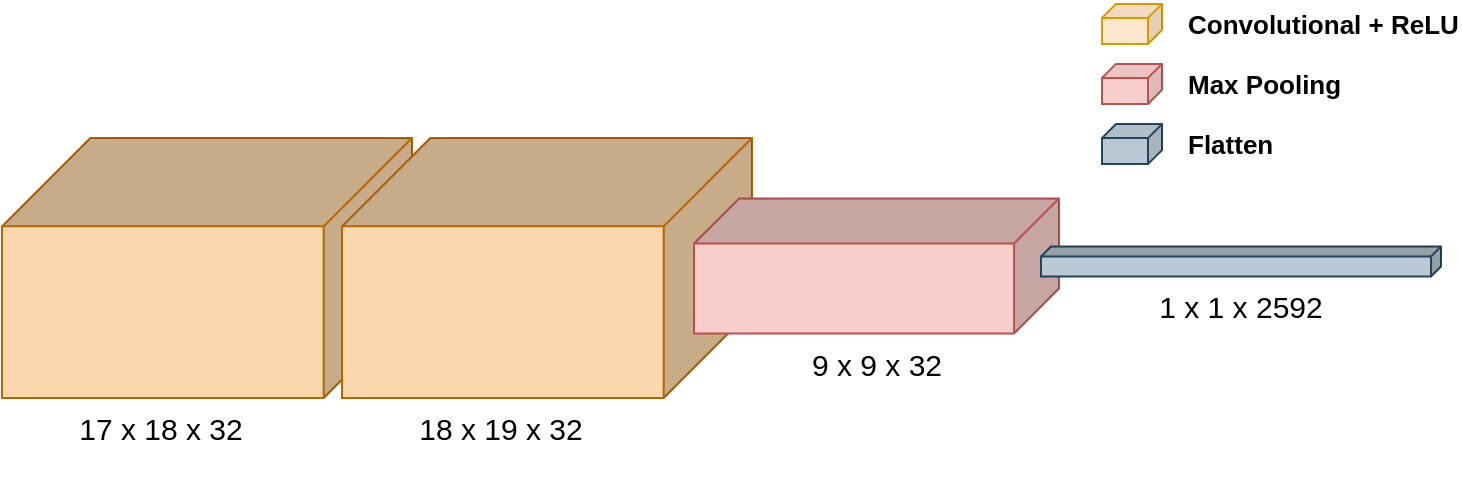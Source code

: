 <mxfile version="21.2.8" type="device" pages="3">
  <diagram id="QJjx0-fPxzvcmYibJWj1" name="pose">
    <mxGraphModel dx="1416" dy="899" grid="1" gridSize="10" guides="1" tooltips="1" connect="1" arrows="1" fold="1" page="1" pageScale="1" pageWidth="827" pageHeight="583" math="0" shadow="0">
      <root>
        <mxCell id="0" />
        <mxCell id="1" parent="0" />
        <mxCell id="82nHU04upY9m6G3ZKpld-7" value="" style="shape=cube;whiteSpace=wrap;html=1;boundedLbl=1;backgroundOutline=1;darkOpacity=0.2;darkOpacity2=0.2;fontSize=16;size=44.15;flipH=1;fillColor=#fad7ac;shadow=0;strokeColor=#b46504;" parent="1" vertex="1">
          <mxGeometry x="49" y="246" width="205" height="130" as="geometry" />
        </mxCell>
        <mxCell id="4f-DMQIj-ya-iA7LCkDa-23" value="" style="shape=cube;whiteSpace=wrap;html=1;boundedLbl=1;backgroundOutline=1;darkOpacity=0.05;darkOpacity2=0.1;size=7;direction=east;flipH=1;fillColor=#ffe6cc;strokeColor=#d79b00;" parent="1" vertex="1">
          <mxGeometry x="599" y="178.94" width="30" height="20" as="geometry" />
        </mxCell>
        <mxCell id="4f-DMQIj-ya-iA7LCkDa-24" value="" style="shape=cube;whiteSpace=wrap;html=1;boundedLbl=1;backgroundOutline=1;darkOpacity=0.05;darkOpacity2=0.1;size=7;direction=east;flipH=1;fillColor=#f8cecc;strokeColor=#b85450;" parent="1" vertex="1">
          <mxGeometry x="599" y="208.94" width="30" height="20" as="geometry" />
        </mxCell>
        <mxCell id="4f-DMQIj-ya-iA7LCkDa-50" value="&lt;font style=&quot;font-size: 13px;&quot;&gt;Convolutional + ReLU&lt;/font&gt;" style="text;html=1;strokeColor=none;fillColor=none;align=left;verticalAlign=middle;whiteSpace=wrap;rounded=0;fontStyle=1" parent="1" vertex="1">
          <mxGeometry x="640" y="177" width="138" height="23.88" as="geometry" />
        </mxCell>
        <mxCell id="4f-DMQIj-ya-iA7LCkDa-51" value="&lt;font style=&quot;font-size: 13px;&quot;&gt;Max Pooling&lt;/font&gt;" style="text;html=1;strokeColor=none;fillColor=none;align=left;verticalAlign=middle;whiteSpace=wrap;rounded=0;fontStyle=1" parent="1" vertex="1">
          <mxGeometry x="640" y="207" width="138" height="23.88" as="geometry" />
        </mxCell>
        <mxCell id="5F0MJGyGuppCD4U95YsP-1" value="" style="shape=cube;whiteSpace=wrap;html=1;boundedLbl=1;backgroundOutline=1;darkOpacity=0.2;darkOpacity2=0.2;fontSize=16;size=44.15;flipH=1;fillColor=#fad7ac;strokeColor=#b46504;fillOpacity=100;strokeOpacity=100;" parent="1" vertex="1">
          <mxGeometry x="219" y="246" width="205" height="130" as="geometry" />
        </mxCell>
        <mxCell id="5F0MJGyGuppCD4U95YsP-2" value="&lt;font style=&quot;font-size: 15px;&quot;&gt;17 x 18 x 32&lt;/font&gt;" style="text;html=1;strokeColor=none;fillColor=none;align=center;verticalAlign=middle;whiteSpace=wrap;rounded=0;" parent="1" vertex="1">
          <mxGeometry x="79" y="376" width="99" height="30" as="geometry" />
        </mxCell>
        <mxCell id="82nHU04upY9m6G3ZKpld-1" value="&lt;font style=&quot;font-size: 15px;&quot;&gt;18 x 19 x 32&lt;/font&gt;" style="text;html=1;strokeColor=none;fillColor=none;align=center;verticalAlign=middle;whiteSpace=wrap;rounded=0;" parent="1" vertex="1">
          <mxGeometry x="249" y="376" width="99" height="30" as="geometry" />
        </mxCell>
        <mxCell id="82nHU04upY9m6G3ZKpld-2" value="" style="shape=cube;whiteSpace=wrap;html=1;boundedLbl=1;backgroundOutline=1;darkOpacity=0.2;darkOpacity2=0.2;size=22.47;direction=east;flipH=1;fillColor=#f8cecc;strokeColor=#b85450;" parent="1" vertex="1">
          <mxGeometry x="395" y="276.25" width="182.5" height="67.5" as="geometry" />
        </mxCell>
        <mxCell id="82nHU04upY9m6G3ZKpld-4" value="" style="shape=cube;whiteSpace=wrap;html=1;boundedLbl=1;backgroundOutline=1;darkOpacity=0.2;darkOpacity2=0.2;size=5;direction=east;flipH=1;fillColor=#bac8d3;strokeColor=#23445d;" parent="1" vertex="1">
          <mxGeometry x="568.5" y="300.25" width="200" height="15" as="geometry" />
        </mxCell>
        <mxCell id="Ad0LmVxjXW1FklpAABQL-1" style="edgeStyle=none;curved=1;rounded=0;orthogonalLoop=1;jettySize=auto;html=1;exitX=0.5;exitY=1;exitDx=0;exitDy=0;fontFamily=Helvetica;fontSize=16;fontColor=default;startSize=8;endSize=8;" parent="1" source="5F0MJGyGuppCD4U95YsP-2" target="5F0MJGyGuppCD4U95YsP-2" edge="1">
          <mxGeometry relative="1" as="geometry" />
        </mxCell>
        <mxCell id="Ad0LmVxjXW1FklpAABQL-2" value="" style="shape=cube;whiteSpace=wrap;html=1;boundedLbl=1;backgroundOutline=1;darkOpacity=0.05;darkOpacity2=0.1;size=7;direction=east;flipH=1;fillColor=#bac8d3;strokeColor=#23445d;" parent="1" vertex="1">
          <mxGeometry x="599" y="239.06" width="30" height="20" as="geometry" />
        </mxCell>
        <mxCell id="Ad0LmVxjXW1FklpAABQL-3" value="&lt;font style=&quot;font-size: 13px;&quot;&gt;Flatten&lt;/font&gt;" style="text;html=1;strokeColor=none;fillColor=none;align=left;verticalAlign=middle;whiteSpace=wrap;rounded=0;fontStyle=1" parent="1" vertex="1">
          <mxGeometry x="640" y="237.12" width="138" height="23.88" as="geometry" />
        </mxCell>
        <mxCell id="Ad0LmVxjXW1FklpAABQL-4" value="&lt;font style=&quot;font-size: 15px;&quot;&gt;9 x 9 x 32&lt;/font&gt;" style="text;html=1;strokeColor=none;fillColor=none;align=center;verticalAlign=middle;whiteSpace=wrap;rounded=0;" parent="1" vertex="1">
          <mxGeometry x="436.75" y="343.75" width="99" height="30" as="geometry" />
        </mxCell>
        <mxCell id="Ad0LmVxjXW1FklpAABQL-5" value="&lt;font style=&quot;font-size: 15px;&quot;&gt;1 x 1 x 2592&lt;/font&gt;" style="text;html=1;strokeColor=none;fillColor=none;align=center;verticalAlign=middle;whiteSpace=wrap;rounded=0;" parent="1" vertex="1">
          <mxGeometry x="619" y="315.25" width="99" height="30" as="geometry" />
        </mxCell>
      </root>
    </mxGraphModel>
  </diagram>
  <diagram name="face" id="q2WLm4WrLEOjrpEw0R1z">
    <mxGraphModel dx="2023" dy="1284" grid="1" gridSize="10" guides="1" tooltips="1" connect="1" arrows="1" fold="1" page="1" pageScale="1" pageWidth="827" pageHeight="583" math="0" shadow="0">
      <root>
        <mxCell id="bVAwS-9SD5gkBKZOe2mJ-0" />
        <mxCell id="bVAwS-9SD5gkBKZOe2mJ-1" parent="bVAwS-9SD5gkBKZOe2mJ-0" />
        <mxCell id="bVAwS-9SD5gkBKZOe2mJ-2" value="" style="shape=cube;whiteSpace=wrap;html=1;boundedLbl=1;backgroundOutline=1;darkOpacity=0.2;darkOpacity2=0.2;fontSize=16;size=60;flipH=1;fillColor=#fad7ac;shadow=0;strokeColor=#b46504;" parent="bVAwS-9SD5gkBKZOe2mJ-1" vertex="1">
          <mxGeometry x="280" y="216" width="188" height="180" as="geometry" />
        </mxCell>
        <mxCell id="oh97CIymsACHAIfqfVX8-1" value="" style="shape=cube;whiteSpace=wrap;html=1;boundedLbl=1;backgroundOutline=1;darkOpacity=0.2;darkOpacity2=0.2;fontSize=16;size=60;flipH=1;fillColor=#fad7ac;shadow=0;strokeColor=#b46504;" parent="bVAwS-9SD5gkBKZOe2mJ-1" vertex="1">
          <mxGeometry x="419" y="215.5" width="188" height="180" as="geometry" />
        </mxCell>
        <mxCell id="bVAwS-9SD5gkBKZOe2mJ-3" value="" style="shape=cube;whiteSpace=wrap;html=1;boundedLbl=1;backgroundOutline=1;darkOpacity=0.05;darkOpacity2=0.1;size=7;direction=east;flipH=1;fillColor=#ffe6cc;strokeColor=#d79b00;" parent="bVAwS-9SD5gkBKZOe2mJ-1" vertex="1">
          <mxGeometry x="1231.5" y="157.94" width="30" height="20" as="geometry" />
        </mxCell>
        <mxCell id="bVAwS-9SD5gkBKZOe2mJ-4" value="" style="shape=cube;whiteSpace=wrap;html=1;boundedLbl=1;backgroundOutline=1;darkOpacity=0.05;darkOpacity2=0.1;size=7;direction=east;flipH=1;fillColor=#f8cecc;strokeColor=#b85450;" parent="bVAwS-9SD5gkBKZOe2mJ-1" vertex="1">
          <mxGeometry x="1231.5" y="187.94" width="30" height="20" as="geometry" />
        </mxCell>
        <mxCell id="bVAwS-9SD5gkBKZOe2mJ-7" value="&lt;font style=&quot;font-size: 13px;&quot;&gt;Convolutional + ReLU&lt;/font&gt;" style="text;html=1;strokeColor=none;fillColor=none;align=left;verticalAlign=middle;whiteSpace=wrap;rounded=0;fontStyle=1" parent="bVAwS-9SD5gkBKZOe2mJ-1" vertex="1">
          <mxGeometry x="1272.5" y="156" width="138" height="23.88" as="geometry" />
        </mxCell>
        <mxCell id="bVAwS-9SD5gkBKZOe2mJ-8" value="&lt;font style=&quot;font-size: 13px;&quot;&gt;Max Pooling&lt;/font&gt;" style="text;html=1;strokeColor=none;fillColor=none;align=left;verticalAlign=middle;whiteSpace=wrap;rounded=0;fontStyle=1" parent="bVAwS-9SD5gkBKZOe2mJ-1" vertex="1">
          <mxGeometry x="1272.5" y="186" width="138" height="23.88" as="geometry" />
        </mxCell>
        <mxCell id="bVAwS-9SD5gkBKZOe2mJ-10" value="&lt;font style=&quot;font-size: 15px;&quot;&gt;30 x 30 x 32&lt;/font&gt;" style="text;html=1;strokeColor=none;fillColor=none;align=center;verticalAlign=middle;whiteSpace=wrap;rounded=0;" parent="bVAwS-9SD5gkBKZOe2mJ-1" vertex="1">
          <mxGeometry x="300" y="396" width="99" height="30" as="geometry" />
        </mxCell>
        <mxCell id="bVAwS-9SD5gkBKZOe2mJ-11" value="&lt;font style=&quot;font-size: 15px;&quot;&gt;30 x 30 x 32&lt;/font&gt;" style="text;html=1;strokeColor=none;fillColor=none;align=center;verticalAlign=middle;whiteSpace=wrap;rounded=0;" parent="bVAwS-9SD5gkBKZOe2mJ-1" vertex="1">
          <mxGeometry x="430" y="396" width="99" height="30" as="geometry" />
        </mxCell>
        <mxCell id="bVAwS-9SD5gkBKZOe2mJ-12" value="" style="shape=cube;whiteSpace=wrap;html=1;boundedLbl=1;backgroundOutline=1;darkOpacity=0.2;darkOpacity2=0.2;size=30;direction=east;flipH=1;fillColor=#f8cecc;strokeColor=#b85450;" parent="bVAwS-9SD5gkBKZOe2mJ-1" vertex="1">
          <mxGeometry x="563" y="261" width="158" height="90" as="geometry" />
        </mxCell>
        <mxCell id="bVAwS-9SD5gkBKZOe2mJ-14" style="edgeStyle=none;curved=1;rounded=0;orthogonalLoop=1;jettySize=auto;html=1;exitX=0.5;exitY=1;exitDx=0;exitDy=0;fontFamily=Helvetica;fontSize=16;fontColor=default;startSize=8;endSize=8;" parent="bVAwS-9SD5gkBKZOe2mJ-1" source="bVAwS-9SD5gkBKZOe2mJ-10" target="bVAwS-9SD5gkBKZOe2mJ-10" edge="1">
          <mxGeometry relative="1" as="geometry" />
        </mxCell>
        <mxCell id="bVAwS-9SD5gkBKZOe2mJ-17" value="&lt;font style=&quot;font-size: 15px;&quot;&gt;15 x 15 x 32&lt;/font&gt;" style="text;html=1;strokeColor=none;fillColor=none;align=center;verticalAlign=middle;whiteSpace=wrap;rounded=0;" parent="bVAwS-9SD5gkBKZOe2mJ-1" vertex="1">
          <mxGeometry x="580" y="350.5" width="99" height="30" as="geometry" />
        </mxCell>
        <mxCell id="bVAwS-9SD5gkBKZOe2mJ-18" value="&lt;font style=&quot;font-size: 15px;&quot;&gt;1 x 1 x 512&lt;/font&gt;" style="text;html=1;strokeColor=none;fillColor=none;align=center;verticalAlign=middle;whiteSpace=wrap;rounded=0;" parent="bVAwS-9SD5gkBKZOe2mJ-1" vertex="1">
          <mxGeometry x="1170" y="313" width="99" height="30" as="geometry" />
        </mxCell>
        <mxCell id="oh97CIymsACHAIfqfVX8-2" value="" style="shape=cube;whiteSpace=wrap;html=1;boundedLbl=1;backgroundOutline=1;darkOpacity=0.2;darkOpacity2=0.2;size=30;direction=east;flipH=1;fillColor=#fad7ac;strokeColor=#b46504;" parent="bVAwS-9SD5gkBKZOe2mJ-1" vertex="1">
          <mxGeometry x="700" y="261" width="158" height="90" as="geometry" />
        </mxCell>
        <mxCell id="oh97CIymsACHAIfqfVX8-3" value="" style="shape=cube;whiteSpace=wrap;html=1;boundedLbl=1;backgroundOutline=1;darkOpacity=0.2;darkOpacity2=0.2;size=30;direction=east;flipH=1;fillColor=#fad7ac;strokeColor=#b46504;" parent="bVAwS-9SD5gkBKZOe2mJ-1" vertex="1">
          <mxGeometry x="838" y="260.5" width="158" height="90" as="geometry" />
        </mxCell>
        <mxCell id="oh97CIymsACHAIfqfVX8-4" value="" style="shape=cube;whiteSpace=wrap;html=1;boundedLbl=1;backgroundOutline=1;darkOpacity=0.2;darkOpacity2=0.2;size=14;direction=east;flipH=1;fillColor=#f8cecc;strokeColor=#b85450;" parent="bVAwS-9SD5gkBKZOe2mJ-1" vertex="1">
          <mxGeometry x="975" y="284.5" width="142" height="42" as="geometry" />
        </mxCell>
        <mxCell id="GDVcJAiibsshi_ylWbLN-0" value="" style="shape=cube;whiteSpace=wrap;html=1;boundedLbl=1;backgroundOutline=1;darkOpacity=0.05;darkOpacity2=0.1;size=7;direction=east;flipH=1;fillColor=#dae8fc;strokeColor=#6c8ebf;" parent="bVAwS-9SD5gkBKZOe2mJ-1" vertex="1">
          <mxGeometry x="1231.5" y="218.76" width="30" height="20" as="geometry" />
        </mxCell>
        <mxCell id="GDVcJAiibsshi_ylWbLN-2" value="&lt;font style=&quot;font-size: 13px;&quot;&gt;Fully connected + ReLU&lt;/font&gt;" style="text;html=1;strokeColor=none;fillColor=none;align=left;verticalAlign=middle;whiteSpace=wrap;rounded=0;fontStyle=1" parent="bVAwS-9SD5gkBKZOe2mJ-1" vertex="1">
          <mxGeometry x="1272.5" y="216.82" width="157.5" height="23.88" as="geometry" />
        </mxCell>
        <mxCell id="SXMIMjVnI2sJhpPjONrM-0" value="&lt;font style=&quot;font-size: 15px;&quot;&gt;1 x 1 x 64&lt;/font&gt;" style="text;html=1;strokeColor=none;fillColor=none;align=center;verticalAlign=middle;whiteSpace=wrap;rounded=0;" parent="bVAwS-9SD5gkBKZOe2mJ-1" vertex="1">
          <mxGeometry x="1311.5" y="313" width="99" height="30" as="geometry" />
        </mxCell>
        <mxCell id="LuoUua0ltgMZFsbZSXds-2" value="&lt;font style=&quot;font-size: 15px;&quot;&gt;15 x 15 x 32&lt;/font&gt;" style="text;html=1;strokeColor=none;fillColor=none;align=center;verticalAlign=middle;whiteSpace=wrap;rounded=0;" parent="bVAwS-9SD5gkBKZOe2mJ-1" vertex="1">
          <mxGeometry x="715.5" y="350.5" width="99" height="30" as="geometry" />
        </mxCell>
        <mxCell id="LuoUua0ltgMZFsbZSXds-3" value="&lt;font style=&quot;font-size: 15px;&quot;&gt;15 x 15 x 32&lt;/font&gt;" style="text;html=1;strokeColor=none;fillColor=none;align=center;verticalAlign=middle;whiteSpace=wrap;rounded=0;" parent="bVAwS-9SD5gkBKZOe2mJ-1" vertex="1">
          <mxGeometry x="850" y="351" width="99" height="30" as="geometry" />
        </mxCell>
        <mxCell id="bVAwS-9SD5gkBKZOe2mJ-13" value="" style="shape=cube;whiteSpace=wrap;html=1;boundedLbl=1;backgroundOutline=1;darkOpacity=0.2;darkOpacity2=0.2;size=5;direction=east;flipH=1;fillColor=#dae8fc;strokeColor=#6c8ebf;" parent="bVAwS-9SD5gkBKZOe2mJ-1" vertex="1">
          <mxGeometry x="1108" y="297.5" width="240" height="15" as="geometry" />
        </mxCell>
        <mxCell id="hDAebM9zXOgvfxH_e_Es-0" value="&lt;font style=&quot;font-size: 15px;&quot;&gt;7 x 7 x 32&lt;/font&gt;" style="text;html=1;strokeColor=none;fillColor=none;align=center;verticalAlign=middle;whiteSpace=wrap;rounded=0;" parent="bVAwS-9SD5gkBKZOe2mJ-1" vertex="1">
          <mxGeometry x="988" y="326.5" width="99" height="30" as="geometry" />
        </mxCell>
        <mxCell id="GDVcJAiibsshi_ylWbLN-4" value="" style="shape=cube;whiteSpace=wrap;html=1;boundedLbl=1;backgroundOutline=1;darkOpacity=0.2;darkOpacity2=0.2;size=5;direction=east;flipH=1;fillColor=#dae8fc;strokeColor=#6c8ebf;" parent="bVAwS-9SD5gkBKZOe2mJ-1" vertex="1">
          <mxGeometry x="1347" y="297" width="30" height="15" as="geometry" />
        </mxCell>
      </root>
    </mxGraphModel>
  </diagram>
  <diagram name="fusion" id="1SlOSoOZ_nR3ZdTtckRl">
    <mxGraphModel dx="1416" dy="899" grid="1" gridSize="10" guides="1" tooltips="1" connect="1" arrows="1" fold="1" page="1" pageScale="1" pageWidth="827" pageHeight="583" math="0" shadow="0">
      <root>
        <mxCell id="QK2pbx6oKxcqNwF5JGfP-0" />
        <mxCell id="QK2pbx6oKxcqNwF5JGfP-1" parent="QK2pbx6oKxcqNwF5JGfP-0" />
        <mxCell id="QK2pbx6oKxcqNwF5JGfP-16" value="" style="shape=cube;whiteSpace=wrap;html=1;boundedLbl=1;backgroundOutline=1;darkOpacity=0.2;darkOpacity2=0.2;size=10;direction=east;flipH=1;fillColor=#dae8fc;strokeColor=#6c8ebf;" parent="QK2pbx6oKxcqNwF5JGfP-1" vertex="1">
          <mxGeometry x="239.5" y="154" width="30" height="256" as="geometry" />
        </mxCell>
        <mxCell id="QK2pbx6oKxcqNwF5JGfP-17" value="" style="shape=cube;whiteSpace=wrap;html=1;boundedLbl=1;backgroundOutline=1;darkOpacity=0.05;darkOpacity2=0.1;size=7;direction=east;flipH=1;fillColor=#dae8fc;strokeColor=#6c8ebf;" parent="QK2pbx6oKxcqNwF5JGfP-1" vertex="1">
          <mxGeometry x="441.5" y="147.88" width="30" height="20" as="geometry" />
        </mxCell>
        <mxCell id="QK2pbx6oKxcqNwF5JGfP-18" value="Fully connected + ReLU" style="text;html=1;strokeColor=none;fillColor=none;align=left;verticalAlign=middle;whiteSpace=wrap;rounded=0;fontStyle=1" parent="QK2pbx6oKxcqNwF5JGfP-1" vertex="1">
          <mxGeometry x="482.5" y="144" width="139" height="23.88" as="geometry" />
        </mxCell>
        <mxCell id="QK2pbx6oKxcqNwF5JGfP-23" value="1 x 1 x 1024" style="text;html=1;strokeColor=none;fillColor=none;align=center;verticalAlign=middle;whiteSpace=wrap;rounded=0;" parent="QK2pbx6oKxcqNwF5JGfP-1" vertex="1">
          <mxGeometry x="205" y="410" width="99" height="30" as="geometry" />
        </mxCell>
        <mxCell id="jLijkt9ATGrM85FAeO1t-6" value="1 x 1 x 512" style="text;html=1;strokeColor=none;fillColor=none;align=center;verticalAlign=middle;whiteSpace=wrap;rounded=0;" parent="QK2pbx6oKxcqNwF5JGfP-1" vertex="1">
          <mxGeometry x="285" y="378" width="99" height="30" as="geometry" />
        </mxCell>
        <mxCell id="jLijkt9ATGrM85FAeO1t-7" value="1 x 1 x 256" style="text;html=1;strokeColor=none;fillColor=none;align=center;verticalAlign=middle;whiteSpace=wrap;rounded=0;" parent="QK2pbx6oKxcqNwF5JGfP-1" vertex="1">
          <mxGeometry x="365" y="354" width="99" height="30" as="geometry" />
        </mxCell>
        <mxCell id="jLijkt9ATGrM85FAeO1t-8" value="1 x 1 x 64" style="text;html=1;strokeColor=none;fillColor=none;align=center;verticalAlign=middle;whiteSpace=wrap;rounded=0;" parent="QK2pbx6oKxcqNwF5JGfP-1" vertex="1">
          <mxGeometry x="440.5" y="336" width="99" height="30" as="geometry" />
        </mxCell>
        <mxCell id="jLijkt9ATGrM85FAeO1t-9" value="1 x 1 x 5" style="text;html=1;strokeColor=none;fillColor=none;align=center;verticalAlign=middle;whiteSpace=wrap;rounded=0;" parent="QK2pbx6oKxcqNwF5JGfP-1" vertex="1">
          <mxGeometry x="522.5" y="298" width="99" height="30" as="geometry" />
        </mxCell>
        <mxCell id="jLijkt9ATGrM85FAeO1t-3" value="" style="shape=cube;whiteSpace=wrap;html=1;boundedLbl=1;backgroundOutline=1;darkOpacity=0.2;darkOpacity2=0.2;size=10;direction=east;flipH=1;fillColor=#dae8fc;strokeColor=#6c8ebf;" parent="QK2pbx6oKxcqNwF5JGfP-1" vertex="1">
          <mxGeometry x="548.5" y="266" width="30" height="32" as="geometry" />
        </mxCell>
        <mxCell id="aNaGQPfS6R6LslxrtQS8-0" value="" style="shape=cube;whiteSpace=wrap;html=1;boundedLbl=1;backgroundOutline=1;darkOpacity=0.05;darkOpacity2=0.1;size=10;direction=east;flipH=1;fillColor=#d5e8d4;strokeColor=#82b366;" parent="QK2pbx6oKxcqNwF5JGfP-1" vertex="1">
          <mxGeometry x="573.5" y="266" width="30" height="32" as="geometry" />
        </mxCell>
        <mxCell id="jLijkt9ATGrM85FAeO1t-1" value="" style="shape=cube;whiteSpace=wrap;html=1;boundedLbl=1;backgroundOutline=1;darkOpacity=0.2;darkOpacity2=0.2;size=10;direction=east;flipH=1;fillColor=#dae8fc;strokeColor=#6c8ebf;" parent="QK2pbx6oKxcqNwF5JGfP-1" vertex="1">
          <mxGeometry x="319.5" y="186" width="30" height="192" as="geometry" />
        </mxCell>
        <mxCell id="jLijkt9ATGrM85FAeO1t-2" value="" style="shape=cube;whiteSpace=wrap;html=1;boundedLbl=1;backgroundOutline=1;darkOpacity=0.2;darkOpacity2=0.2;size=10;direction=east;flipH=1;fillColor=#dae8fc;strokeColor=#6c8ebf;" parent="QK2pbx6oKxcqNwF5JGfP-1" vertex="1">
          <mxGeometry x="399.5" y="210" width="30" height="144" as="geometry" />
        </mxCell>
        <mxCell id="jLijkt9ATGrM85FAeO1t-5" value="" style="shape=cube;whiteSpace=wrap;html=1;boundedLbl=1;backgroundOutline=1;darkOpacity=0.2;darkOpacity2=0.2;size=10;direction=east;flipH=1;fillColor=#dae8fc;strokeColor=#6c8ebf;" parent="QK2pbx6oKxcqNwF5JGfP-1" vertex="1">
          <mxGeometry x="475" y="228" width="30" height="108" as="geometry" />
        </mxCell>
        <mxCell id="mJjdZjzamuqWmYr8lcxy-0" value="" style="shape=cube;whiteSpace=wrap;html=1;boundedLbl=1;backgroundOutline=1;darkOpacity=0.05;darkOpacity2=0.1;size=7;direction=east;flipH=1;fillColor=#d5e8d4;strokeColor=#82b366;" parent="QK2pbx6oKxcqNwF5JGfP-1" vertex="1">
          <mxGeometry x="441.5" y="177.06" width="30" height="20" as="geometry" />
        </mxCell>
        <mxCell id="mJjdZjzamuqWmYr8lcxy-1" value="Softmax" style="text;html=1;strokeColor=none;fillColor=none;align=left;verticalAlign=middle;whiteSpace=wrap;rounded=0;fontStyle=1" parent="QK2pbx6oKxcqNwF5JGfP-1" vertex="1">
          <mxGeometry x="481.5" y="173.18" width="138" height="23.88" as="geometry" />
        </mxCell>
        <mxCell id="bj6qKKt8IS7I7LtQc7PS-5" value="" style="html=1;shadow=0;dashed=0;align=center;verticalAlign=middle;shape=mxgraph.arrows2.arrow;dy=0.63;dx=12.28;notch=0;fontSize=16;fillColor=#b0e3e6;strokeColor=#0e8088;" parent="QK2pbx6oKxcqNwF5JGfP-1" vertex="1">
          <mxGeometry x="277.5" y="272" width="35" height="20" as="geometry" />
        </mxCell>
        <mxCell id="bj6qKKt8IS7I7LtQc7PS-6" value="" style="html=1;shadow=0;dashed=0;align=center;verticalAlign=middle;shape=mxgraph.arrows2.arrow;dy=0.63;dx=12.28;notch=0;fontSize=16;fillColor=#b0e3e6;strokeColor=#0e8088;" parent="QK2pbx6oKxcqNwF5JGfP-1" vertex="1">
          <mxGeometry x="359.5" y="272" width="35" height="20" as="geometry" />
        </mxCell>
        <mxCell id="bj6qKKt8IS7I7LtQc7PS-7" value="" style="html=1;shadow=0;dashed=0;align=center;verticalAlign=middle;shape=mxgraph.arrows2.arrow;dy=0.63;dx=12.28;notch=0;fontSize=16;fillColor=#b0e3e6;strokeColor=#0e8088;" parent="QK2pbx6oKxcqNwF5JGfP-1" vertex="1">
          <mxGeometry x="436.5" y="272" width="35" height="20" as="geometry" />
        </mxCell>
        <mxCell id="bj6qKKt8IS7I7LtQc7PS-8" value="" style="html=1;shadow=0;dashed=0;align=center;verticalAlign=middle;shape=mxgraph.arrows2.arrow;dy=0.63;dx=12.28;notch=0;fontSize=16;fillColor=#b0e3e6;strokeColor=#0e8088;" parent="QK2pbx6oKxcqNwF5JGfP-1" vertex="1">
          <mxGeometry x="509.5" y="272" width="35" height="20" as="geometry" />
        </mxCell>
      </root>
    </mxGraphModel>
  </diagram>
</mxfile>
